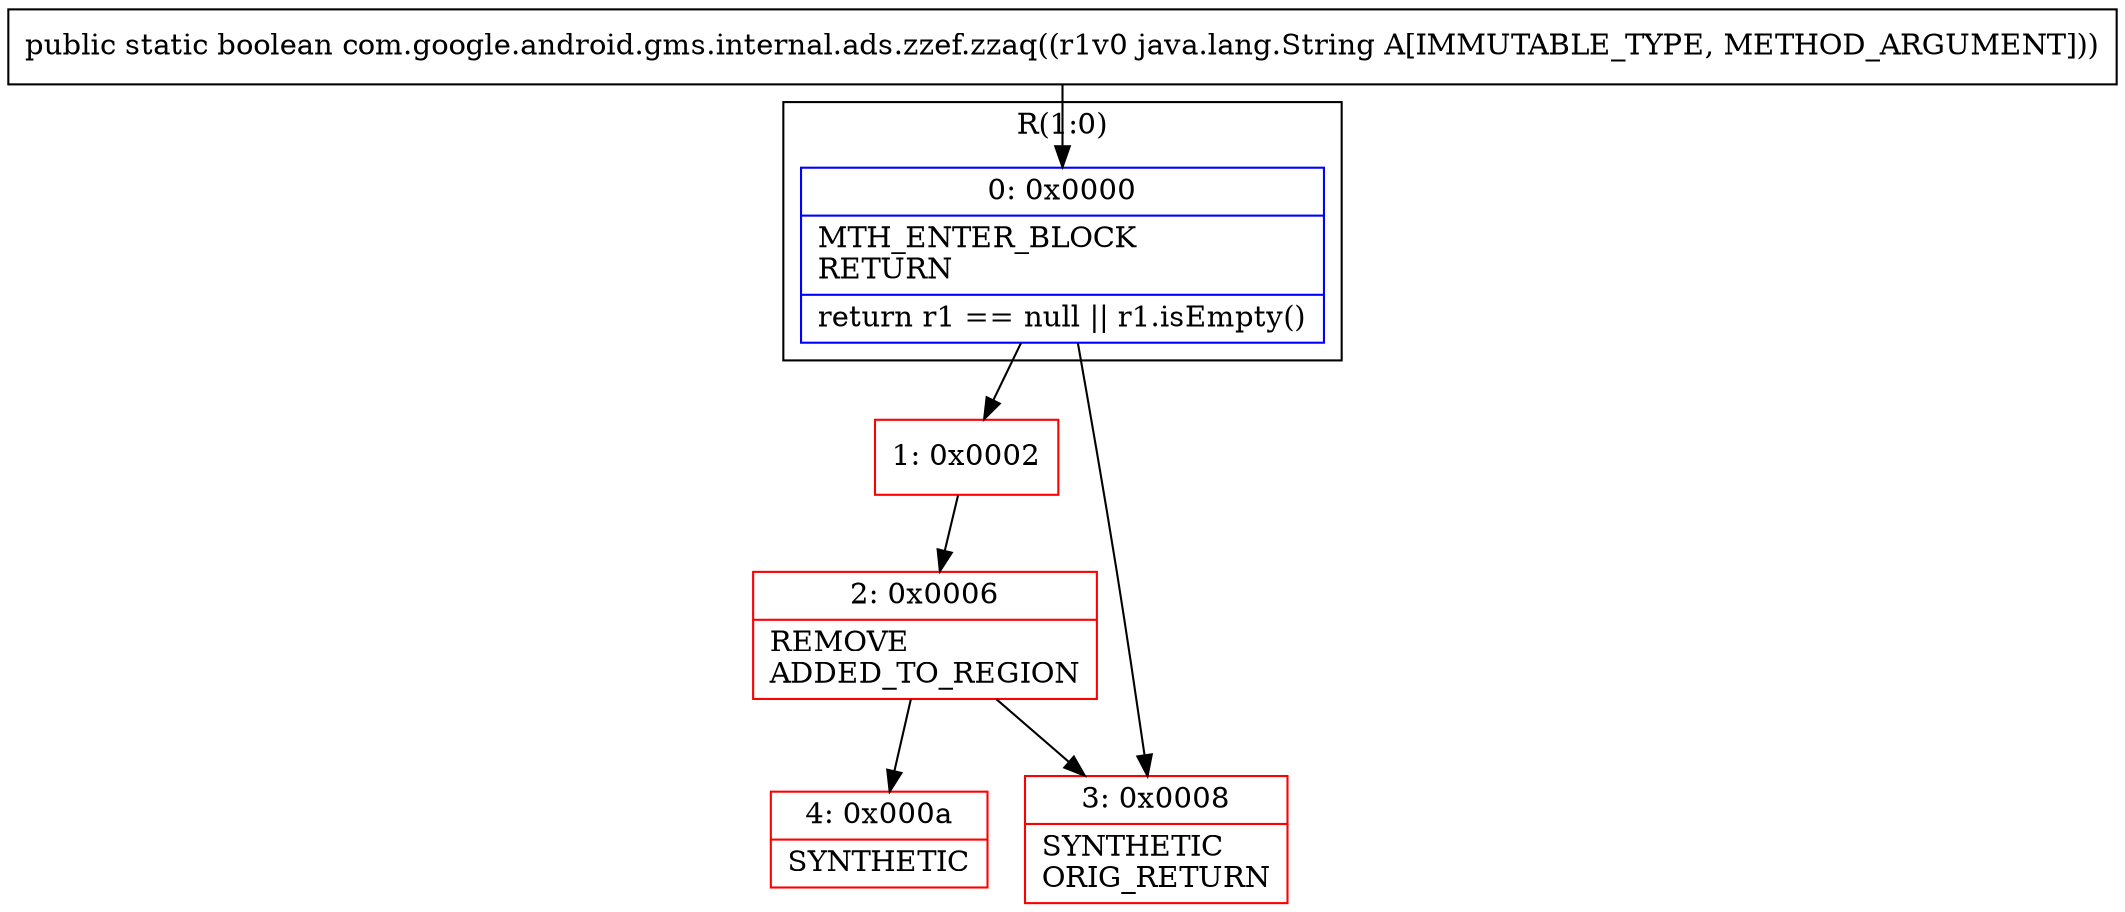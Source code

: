 digraph "CFG forcom.google.android.gms.internal.ads.zzef.zzaq(Ljava\/lang\/String;)Z" {
subgraph cluster_Region_1459527070 {
label = "R(1:0)";
node [shape=record,color=blue];
Node_0 [shape=record,label="{0\:\ 0x0000|MTH_ENTER_BLOCK\lRETURN\l|return r1 == null \|\| r1.isEmpty()\l}"];
}
Node_1 [shape=record,color=red,label="{1\:\ 0x0002}"];
Node_2 [shape=record,color=red,label="{2\:\ 0x0006|REMOVE\lADDED_TO_REGION\l}"];
Node_3 [shape=record,color=red,label="{3\:\ 0x0008|SYNTHETIC\lORIG_RETURN\l}"];
Node_4 [shape=record,color=red,label="{4\:\ 0x000a|SYNTHETIC\l}"];
MethodNode[shape=record,label="{public static boolean com.google.android.gms.internal.ads.zzef.zzaq((r1v0 java.lang.String A[IMMUTABLE_TYPE, METHOD_ARGUMENT])) }"];
MethodNode -> Node_0;
Node_0 -> Node_1;
Node_0 -> Node_3;
Node_1 -> Node_2;
Node_2 -> Node_3;
Node_2 -> Node_4;
}

